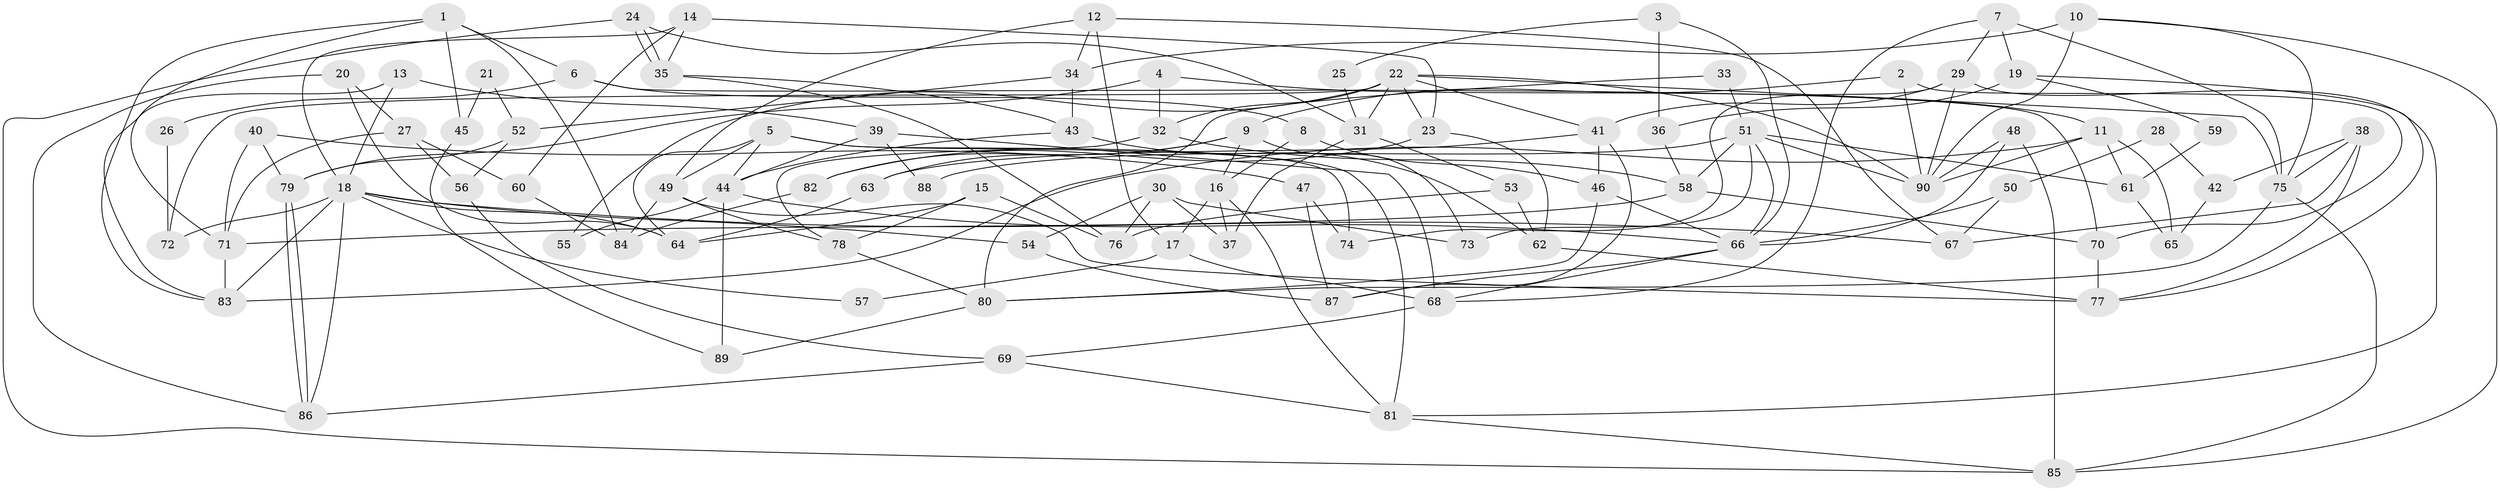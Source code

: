 // Generated by graph-tools (version 1.1) at 2025/01/03/09/25 03:01:58]
// undirected, 90 vertices, 180 edges
graph export_dot {
graph [start="1"]
  node [color=gray90,style=filled];
  1;
  2;
  3;
  4;
  5;
  6;
  7;
  8;
  9;
  10;
  11;
  12;
  13;
  14;
  15;
  16;
  17;
  18;
  19;
  20;
  21;
  22;
  23;
  24;
  25;
  26;
  27;
  28;
  29;
  30;
  31;
  32;
  33;
  34;
  35;
  36;
  37;
  38;
  39;
  40;
  41;
  42;
  43;
  44;
  45;
  46;
  47;
  48;
  49;
  50;
  51;
  52;
  53;
  54;
  55;
  56;
  57;
  58;
  59;
  60;
  61;
  62;
  63;
  64;
  65;
  66;
  67;
  68;
  69;
  70;
  71;
  72;
  73;
  74;
  75;
  76;
  77;
  78;
  79;
  80;
  81;
  82;
  83;
  84;
  85;
  86;
  87;
  88;
  89;
  90;
  1 -- 83;
  1 -- 71;
  1 -- 6;
  1 -- 45;
  1 -- 84;
  2 -- 90;
  2 -- 9;
  2 -- 70;
  3 -- 66;
  3 -- 36;
  3 -- 25;
  4 -- 32;
  4 -- 11;
  4 -- 79;
  5 -- 81;
  5 -- 49;
  5 -- 44;
  5 -- 64;
  5 -- 74;
  6 -- 70;
  6 -- 8;
  6 -- 26;
  7 -- 68;
  7 -- 75;
  7 -- 19;
  7 -- 29;
  8 -- 16;
  8 -- 46;
  9 -- 63;
  9 -- 82;
  9 -- 16;
  9 -- 73;
  10 -- 34;
  10 -- 75;
  10 -- 85;
  10 -- 90;
  11 -- 83;
  11 -- 90;
  11 -- 61;
  11 -- 65;
  12 -- 17;
  12 -- 49;
  12 -- 34;
  12 -- 67;
  13 -- 18;
  13 -- 39;
  13 -- 83;
  14 -- 18;
  14 -- 35;
  14 -- 23;
  14 -- 60;
  15 -- 64;
  15 -- 78;
  15 -- 76;
  16 -- 37;
  16 -- 17;
  16 -- 81;
  17 -- 68;
  17 -- 57;
  18 -- 54;
  18 -- 64;
  18 -- 57;
  18 -- 67;
  18 -- 72;
  18 -- 83;
  18 -- 86;
  19 -- 77;
  19 -- 36;
  19 -- 59;
  20 -- 27;
  20 -- 86;
  20 -- 64;
  21 -- 45;
  21 -- 52;
  22 -- 23;
  22 -- 90;
  22 -- 31;
  22 -- 32;
  22 -- 41;
  22 -- 55;
  22 -- 72;
  22 -- 75;
  23 -- 62;
  23 -- 82;
  24 -- 85;
  24 -- 35;
  24 -- 35;
  24 -- 31;
  25 -- 31;
  26 -- 72;
  27 -- 56;
  27 -- 71;
  27 -- 60;
  28 -- 42;
  28 -- 50;
  29 -- 81;
  29 -- 41;
  29 -- 74;
  29 -- 90;
  30 -- 76;
  30 -- 73;
  30 -- 37;
  30 -- 54;
  31 -- 37;
  31 -- 53;
  32 -- 58;
  32 -- 78;
  33 -- 80;
  33 -- 51;
  34 -- 43;
  34 -- 52;
  35 -- 43;
  35 -- 76;
  36 -- 58;
  38 -- 75;
  38 -- 67;
  38 -- 42;
  38 -- 77;
  39 -- 44;
  39 -- 68;
  39 -- 88;
  40 -- 47;
  40 -- 79;
  40 -- 71;
  41 -- 46;
  41 -- 63;
  41 -- 87;
  42 -- 65;
  43 -- 62;
  43 -- 44;
  44 -- 66;
  44 -- 55;
  44 -- 89;
  45 -- 89;
  46 -- 66;
  46 -- 80;
  47 -- 74;
  47 -- 87;
  48 -- 90;
  48 -- 85;
  48 -- 66;
  49 -- 84;
  49 -- 77;
  49 -- 78;
  50 -- 67;
  50 -- 66;
  51 -- 90;
  51 -- 66;
  51 -- 58;
  51 -- 61;
  51 -- 73;
  51 -- 88;
  52 -- 79;
  52 -- 56;
  53 -- 76;
  53 -- 62;
  54 -- 87;
  56 -- 69;
  58 -- 71;
  58 -- 70;
  59 -- 61;
  60 -- 84;
  61 -- 65;
  62 -- 77;
  63 -- 64;
  66 -- 68;
  66 -- 87;
  68 -- 69;
  69 -- 86;
  69 -- 81;
  70 -- 77;
  71 -- 83;
  75 -- 80;
  75 -- 85;
  78 -- 80;
  79 -- 86;
  79 -- 86;
  80 -- 89;
  81 -- 85;
  82 -- 84;
}
